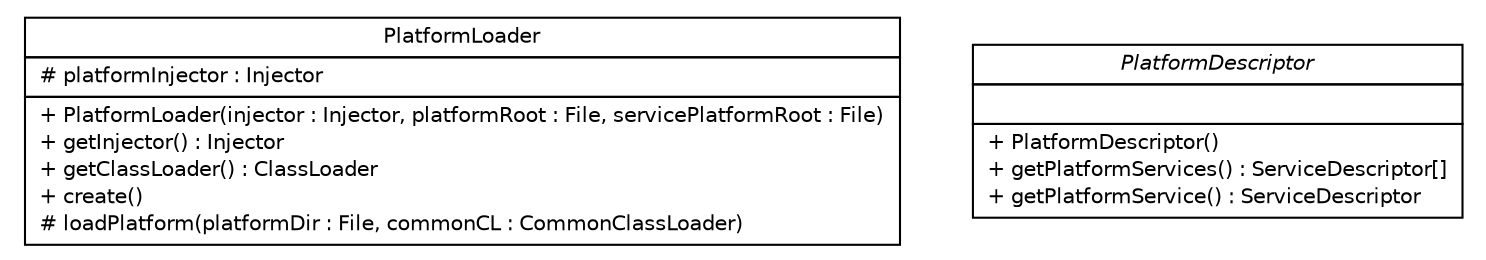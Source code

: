 #!/usr/local/bin/dot
#
# Class diagram 
# Generated by UMLGraph version R5_6 (http://www.umlgraph.org/)
#

digraph G {
	edge [fontname="Helvetica",fontsize=10,labelfontname="Helvetica",labelfontsize=10];
	node [fontname="Helvetica",fontsize=10,shape=plaintext];
	nodesep=0.25;
	ranksep=0.5;
	// sorcer.boot.platform.PlatformLoader
	c46886 [label=<<table title="sorcer.boot.platform.PlatformLoader" border="0" cellborder="1" cellspacing="0" cellpadding="2" port="p" href="./PlatformLoader.html">
		<tr><td><table border="0" cellspacing="0" cellpadding="1">
<tr><td align="center" balign="center"> PlatformLoader </td></tr>
		</table></td></tr>
		<tr><td><table border="0" cellspacing="0" cellpadding="1">
<tr><td align="left" balign="left"> # platformInjector : Injector </td></tr>
		</table></td></tr>
		<tr><td><table border="0" cellspacing="0" cellpadding="1">
<tr><td align="left" balign="left"> + PlatformLoader(injector : Injector, platformRoot : File, servicePlatformRoot : File) </td></tr>
<tr><td align="left" balign="left"> + getInjector() : Injector </td></tr>
<tr><td align="left" balign="left"> + getClassLoader() : ClassLoader </td></tr>
<tr><td align="left" balign="left"> + create() </td></tr>
<tr><td align="left" balign="left"> # loadPlatform(platformDir : File, commonCL : CommonClassLoader) </td></tr>
		</table></td></tr>
		</table>>, URL="./PlatformLoader.html", fontname="Helvetica", fontcolor="black", fontsize=10.0];
	// sorcer.boot.platform.PlatformDescriptor
	c46887 [label=<<table title="sorcer.boot.platform.PlatformDescriptor" border="0" cellborder="1" cellspacing="0" cellpadding="2" port="p" href="./PlatformDescriptor.html">
		<tr><td><table border="0" cellspacing="0" cellpadding="1">
<tr><td align="center" balign="center"><font face="Helvetica-Oblique"> PlatformDescriptor </font></td></tr>
		</table></td></tr>
		<tr><td><table border="0" cellspacing="0" cellpadding="1">
<tr><td align="left" balign="left">  </td></tr>
		</table></td></tr>
		<tr><td><table border="0" cellspacing="0" cellpadding="1">
<tr><td align="left" balign="left"> + PlatformDescriptor() </td></tr>
<tr><td align="left" balign="left"> + getPlatformServices() : ServiceDescriptor[] </td></tr>
<tr><td align="left" balign="left"> + getPlatformService() : ServiceDescriptor </td></tr>
		</table></td></tr>
		</table>>, URL="./PlatformDescriptor.html", fontname="Helvetica", fontcolor="black", fontsize=10.0];
}

